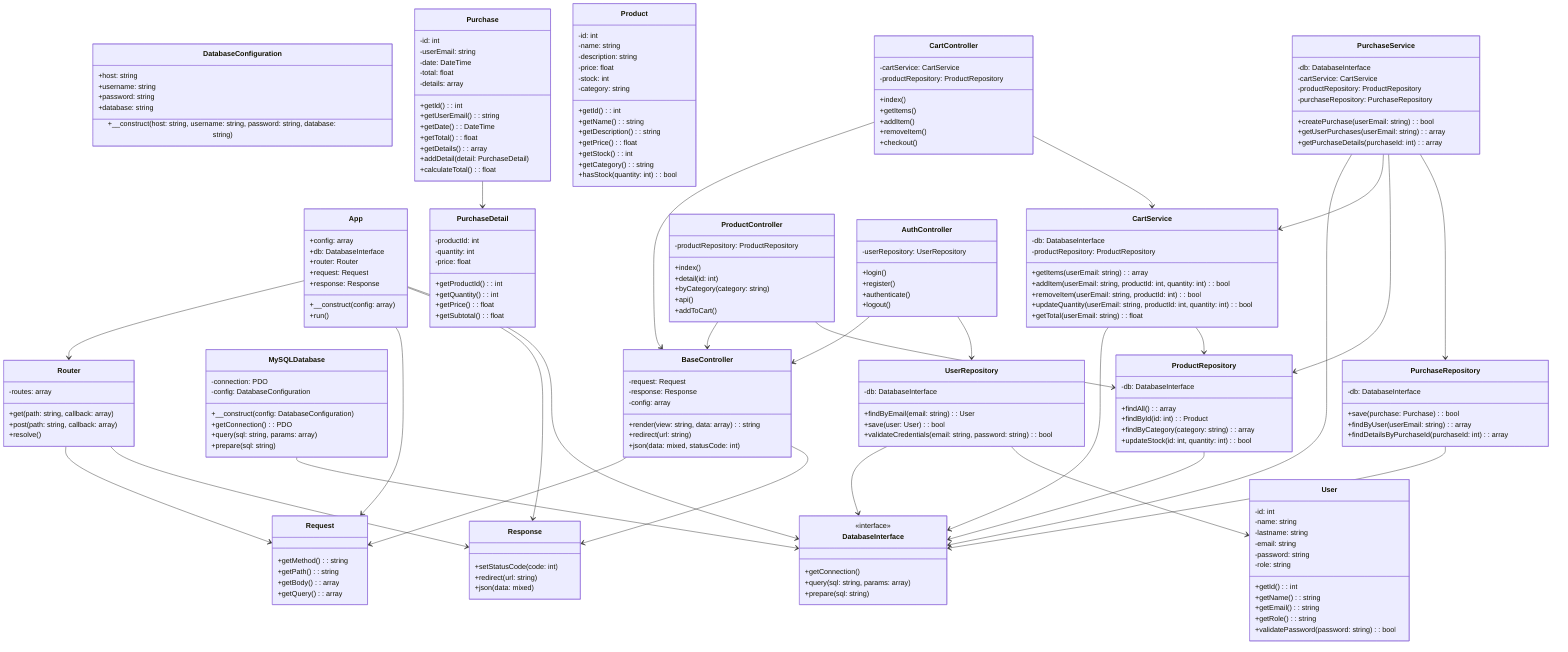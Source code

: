 classDiagram
    %% Core Classes
    class App {
        +config: array
        +db: DatabaseInterface
        +router: Router
        +request: Request
        +response: Response
        +__construct(config: array)
        +run()
    }

    class Router {
        -routes: array
        +get(path: string, callback: array)
        +post(path: string, callback: array)
        +resolve()
    }

    class Request {
        +getMethod(): string
        +getPath(): string
        +getBody(): array
        +getQuery(): array
    }

    class Response {
        +setStatusCode(code: int)
        +redirect(url: string)
        +json(data: mixed)
    }

    %% Database Classes
    class DatabaseInterface {
        <<interface>>
        +getConnection()
        +query(sql: string, params: array)
        +prepare(sql: string)
    }

    class MySQLDatabase {
        -connection: PDO
        -config: DatabaseConfiguration
        +__construct(config: DatabaseConfiguration)
        +getConnection(): PDO
        +query(sql: string, params: array)
        +prepare(sql: string)
    }

    class DatabaseConfiguration {
        +host: string
        +username: string
        +password: string
        +database: string
        +__construct(host: string, username: string, password: string, database: string)
    }

    %% Shop Classes
    class CartService {
        -db: DatabaseInterface
        -productRepository: ProductRepository
        +getItems(userEmail: string): array
        +addItem(userEmail: string, productId: int, quantity: int): bool
        +removeItem(userEmail: string, productId: int): bool
        +updateQuantity(userEmail: string, productId: int, quantity: int): bool
        +getTotal(userEmail: string): float
    }

    class ProductRepository {
        -db: DatabaseInterface
        +findAll(): array
        +findById(id: int): Product
        +findByCategory(category: string): array
        +updateStock(id: int, quantity: int): bool
    }

    class PurchaseService {
        -db: DatabaseInterface
        -cartService: CartService
        -productRepository: ProductRepository
        -purchaseRepository: PurchaseRepository
        +createPurchase(userEmail: string): bool
        +getUserPurchases(userEmail: string): array
        +getPurchaseDetails(purchaseId: int): array
    }

    class PurchaseRepository {
        -db: DatabaseInterface
        +save(purchase: Purchase): bool
        +findByUser(userEmail: string): array
        +findDetailsByPurchaseId(purchaseId: int): array
    }

    %% Models
    class Product {
        -id: int
        -name: string
        -description: string
        -price: float
        -stock: int
        -category: string
        +getId(): int
        +getName(): string
        +getDescription(): string
        +getPrice(): float
        +getStock(): int
        +getCategory(): string
        +hasStock(quantity: int): bool
    }

    class Purchase {
        -id: int
        -userEmail: string
        -date: DateTime
        -total: float
        -details: array
        +getId(): int
        +getUserEmail(): string
        +getDate(): DateTime
        +getTotal(): float
        +getDetails(): array
        +addDetail(detail: PurchaseDetail)
        +calculateTotal(): float
    }

    class PurchaseDetail {
        -productId: int
        -quantity: int
        -price: float
        +getProductId(): int
        +getQuantity(): int
        +getPrice(): float
        +getSubtotal(): float
    }

    %% Controllers
    class BaseController {
        -request: Request
        -response: Response
        -config: array
        +render(view: string, data: array): string
        +redirect(url: string)
        +json(data: mixed, statusCode: int)
    }

    class CartController {
        -cartService: CartService
        -productRepository: ProductRepository
        +index()
        +getItems()
        +addItem()
        +removeItem()
        +checkout()
    }

    class ProductController {
        -productRepository: ProductRepository
        +index()
        +detail(id: int)
        +byCategory(category: string)
        +api()
        +addToCart()
    }

    %% Auth Classes
    class AuthController {
        -userRepository: UserRepository
        +login()
        +register()
        +authenticate()
        +logout()
    }

    class UserRepository {
        -db: DatabaseInterface
        +findByEmail(email: string): User
        +save(user: User): bool
        +validateCredentials(email: string, password: string): bool
    }

    class User {
        -id: int
        -name: string
        -lastname: string
        -email: string
        -password: string
        -role: string
        +getId(): int
        +getName(): string
        +getEmail(): string
        +getRole(): string
        +validatePassword(password: string): bool
    }

    %% Relationships
    App --> Router
    App --> Request
    App --> Response
    App --> DatabaseInterface

    Router --> Request
    Router --> Response

    MySQLDatabase --> DatabaseInterface
    CartService --> DatabaseInterface
    CartService --> ProductRepository
    ProductRepository --> DatabaseInterface
    PurchaseService --> DatabaseInterface
    PurchaseService --> CartService
    PurchaseService --> ProductRepository
    PurchaseService --> PurchaseRepository
    PurchaseRepository --> DatabaseInterface

    BaseController --> Request
    BaseController --> Response
    CartController --> BaseController
    CartController --> CartService
    ProductController --> BaseController
    ProductController --> ProductRepository
    AuthController --> BaseController
    AuthController --> UserRepository

    Purchase --> PurchaseDetail
    UserRepository --> DatabaseInterface
    UserRepository --> User